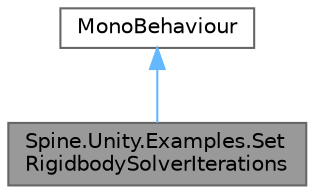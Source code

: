 digraph "Spine.Unity.Examples.SetRigidbodySolverIterations"
{
 // LATEX_PDF_SIZE
  bgcolor="transparent";
  edge [fontname=Helvetica,fontsize=10,labelfontname=Helvetica,labelfontsize=10];
  node [fontname=Helvetica,fontsize=10,shape=box,height=0.2,width=0.4];
  Node1 [id="Node000001",label="Spine.Unity.Examples.Set\lRigidbodySolverIterations",height=0.2,width=0.4,color="gray40", fillcolor="grey60", style="filled", fontcolor="black",tooltip="This component is intended to increase the physics solver iteration count for Rigidbody Joint setups ..."];
  Node2 -> Node1 [id="edge1_Node000001_Node000002",dir="back",color="steelblue1",style="solid",tooltip=" "];
  Node2 [id="Node000002",label="MonoBehaviour",height=0.2,width=0.4,color="gray40", fillcolor="white", style="filled",tooltip=" "];
}
